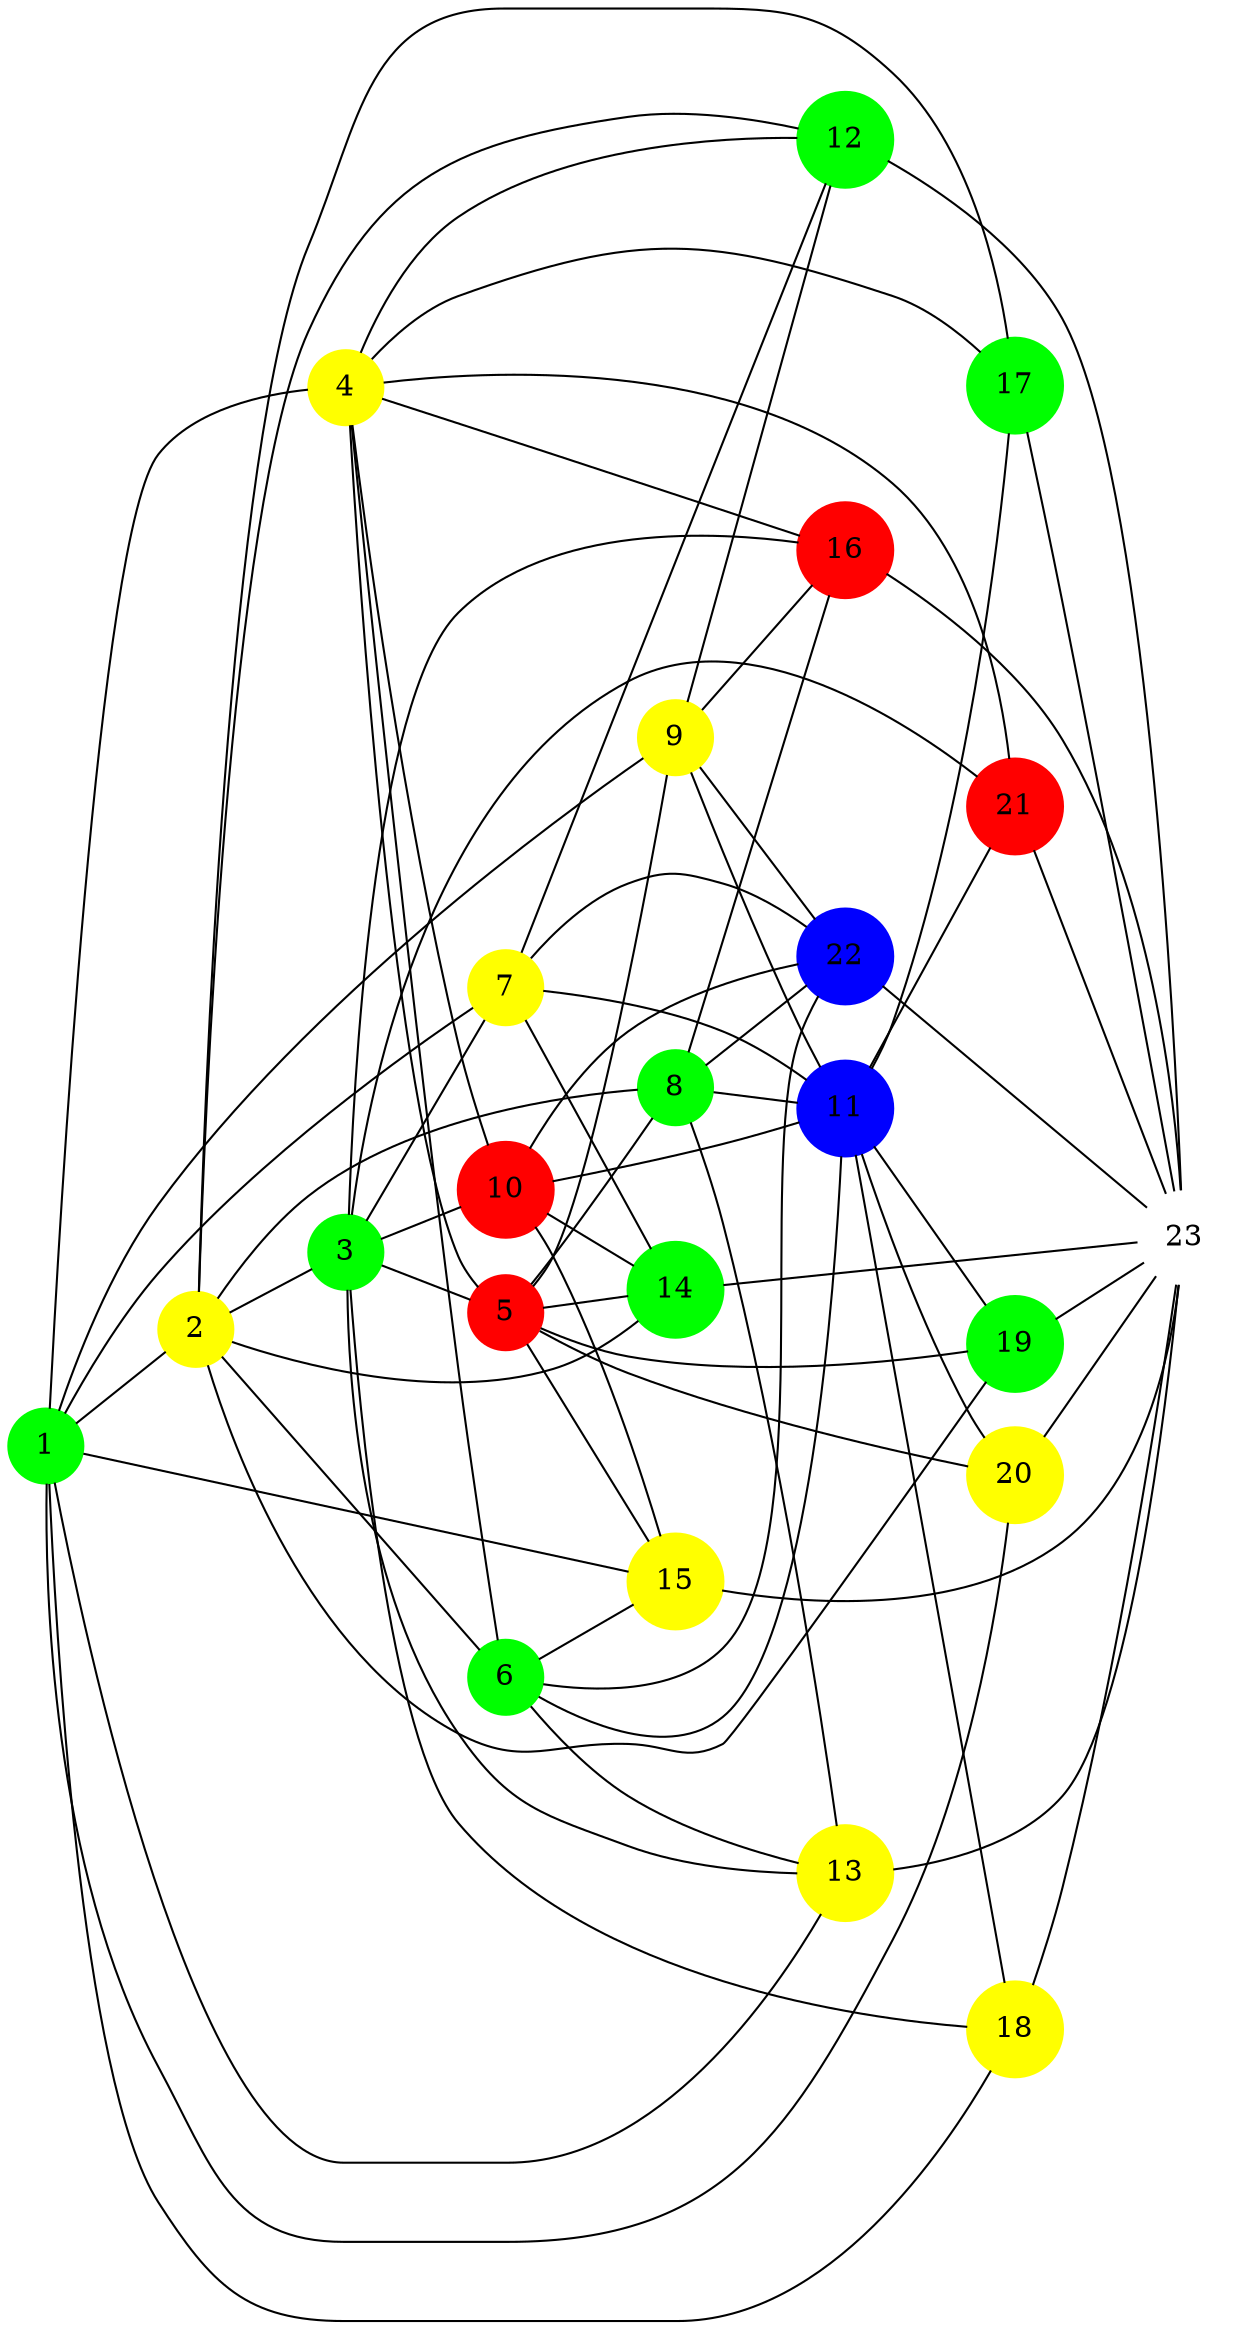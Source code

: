 digraph D {
	rankdir=LR;

	1 [shape=circle, style=filled, color=green]
	2 [shape=circle, style=filled, color=yellow]
	3 [shape=circle, style=filled, color=green]
	4 [shape=circle, style=filled, color=yellow]
	5 [shape=circle, style=filled, color=red]
	6 [shape=circle, style=filled, color=green]
	7 [shape=circle, style=filled, color=yellow]
	8 [shape=circle, style=filled, color=green]
	9 [shape=circle, style=filled, color=yellow]
	10 [shape=circle, style=filled, color=red]
	11 [shape=circle, style=filled, color=blue]
	12 [shape=circle, style=filled, color=green]
	13 [shape=circle, style=filled, color=yellow]
	14 [shape=circle, style=filled, color=green]
	15 [shape=circle, style=filled, color=yellow]
	16 [shape=circle, style=filled, color=red]
	17 [shape=circle, style=filled, color=green]
	18 [shape=circle, style=filled, color=yellow]
	19 [shape=circle, style=filled, color=green]
	20 [shape=circle, style=filled, color=yellow]
	21 [shape=circle, style=filled, color=red]
	22 [shape=circle, style=filled, color=blue]
	23 [shape=circle, style=filled, color=white]

	1 -> 2 [arrowhead=none]
	1 -> 4 [arrowhead=none]
	1 -> 7 [arrowhead=none]
	1 -> 9 [arrowhead=none]
	1 -> 13 [arrowhead=none]
	1 -> 15 [arrowhead=none]
	1 -> 18 [arrowhead=none]
	1 -> 20 [arrowhead=none]
	2 -> 3 [arrowhead=none]
	2 -> 6 [arrowhead=none]
	2 -> 8 [arrowhead=none]
	2 -> 12 [arrowhead=none]
	2 -> 14 [arrowhead=none]
	2 -> 17 [arrowhead=none]
	2 -> 19 [arrowhead=none]
	3 -> 5 [arrowhead=none]
	3 -> 7 [arrowhead=none]
	3 -> 10 [arrowhead=none]
	3 -> 13 [arrowhead=none]
	3 -> 16 [arrowhead=none]
	3 -> 18 [arrowhead=none]
	3 -> 21 [arrowhead=none]
	4 -> 5 [arrowhead=none]
	4 -> 6 [arrowhead=none]
	4 -> 10 [arrowhead=none]
	4 -> 12 [arrowhead=none]
	4 -> 16 [arrowhead=none]
	4 -> 17 [arrowhead=none]
	4 -> 21 [arrowhead=none]
	5 -> 8 [arrowhead=none]
	5 -> 9 [arrowhead=none]
	5 -> 14 [arrowhead=none]
	5 -> 15 [arrowhead=none]
	5 -> 19 [arrowhead=none]
	5 -> 20 [arrowhead=none]
	6 -> 11 [arrowhead=none]
	6 -> 13 [arrowhead=none]
	6 -> 15 [arrowhead=none]
	6 -> 22 [arrowhead=none]
	7 -> 11 [arrowhead=none]
	7 -> 12 [arrowhead=none]
	7 -> 14 [arrowhead=none]
	7 -> 22 [arrowhead=none]
	8 -> 11 [arrowhead=none]
	8 -> 13 [arrowhead=none]
	8 -> 16 [arrowhead=none]
	8 -> 22 [arrowhead=none]
	9 -> 11 [arrowhead=none]
	9 -> 12 [arrowhead=none]
	9 -> 16 [arrowhead=none]
	9 -> 22 [arrowhead=none]
	10 -> 11 [arrowhead=none]
	10 -> 14 [arrowhead=none]
	10 -> 15 [arrowhead=none]
	10 -> 22 [arrowhead=none]
	11 -> 17 [arrowhead=none]
	11 -> 18 [arrowhead=none]
	11 -> 19 [arrowhead=none]
	11 -> 20 [arrowhead=none]
	11 -> 21 [arrowhead=none]
	12 -> 23 [arrowhead=none]
	13 -> 23 [arrowhead=none]
	14 -> 23 [arrowhead=none]
	15 -> 23 [arrowhead=none]
	16 -> 23 [arrowhead=none]
	17 -> 23 [arrowhead=none]
	18 -> 23 [arrowhead=none]
	19 -> 23 [arrowhead=none]
	20 -> 23 [arrowhead=none]
	21 -> 23 [arrowhead=none]
	22 -> 23 [arrowhead=none]
}
